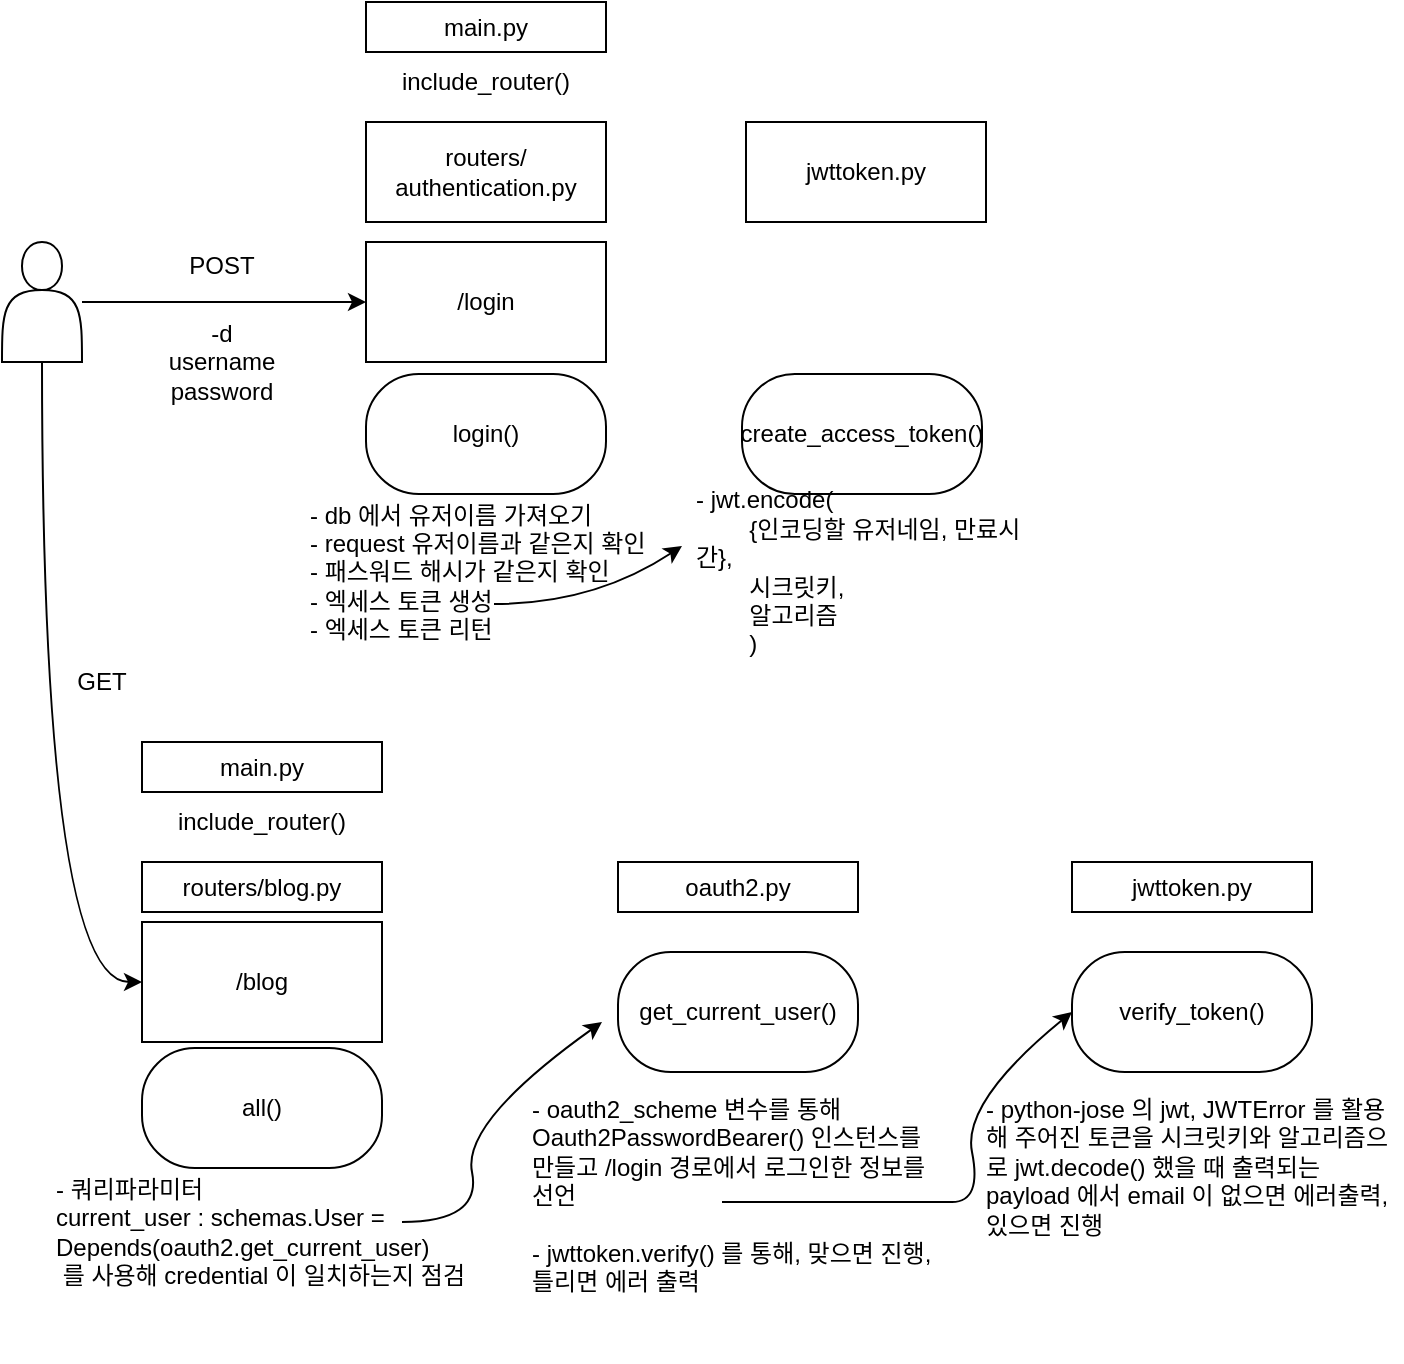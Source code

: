 <mxfile>
    <diagram id="awSVDGon45IlIPbuSrbu" name="Page-1">
        <mxGraphModel dx="594" dy="584" grid="1" gridSize="10" guides="1" tooltips="1" connect="1" arrows="1" fold="1" page="1" pageScale="1" pageWidth="583" pageHeight="827" math="0" shadow="0">
            <root>
                <mxCell id="0"/>
                <mxCell id="1" parent="0"/>
                <mxCell id="4" style="edgeStyle=orthogonalEdgeStyle;rounded=0;orthogonalLoop=1;jettySize=auto;html=1;entryX=0;entryY=0.5;entryDx=0;entryDy=0;" parent="1" source="2" target="3" edge="1">
                    <mxGeometry relative="1" as="geometry"/>
                </mxCell>
                <mxCell id="23" style="edgeStyle=orthogonalEdgeStyle;rounded=0;orthogonalLoop=1;jettySize=auto;html=1;entryX=0;entryY=0.5;entryDx=0;entryDy=0;curved=1;exitX=0.5;exitY=1;exitDx=0;exitDy=0;" edge="1" parent="1" source="2" target="21">
                    <mxGeometry relative="1" as="geometry"/>
                </mxCell>
                <mxCell id="2" value="" style="shape=actor;whiteSpace=wrap;html=1;" parent="1" vertex="1">
                    <mxGeometry x="110" y="280" width="40" height="60" as="geometry"/>
                </mxCell>
                <mxCell id="3" value="/login" style="rounded=0;whiteSpace=wrap;html=1;" parent="1" vertex="1">
                    <mxGeometry x="292" y="280" width="120" height="60" as="geometry"/>
                </mxCell>
                <mxCell id="5" value="-d&lt;br&gt;username&lt;br&gt;password" style="text;html=1;strokeColor=none;fillColor=none;align=center;verticalAlign=middle;whiteSpace=wrap;rounded=0;" parent="1" vertex="1">
                    <mxGeometry x="200" y="330" width="40" height="20" as="geometry"/>
                </mxCell>
                <mxCell id="6" value="POST" style="text;html=1;strokeColor=none;fillColor=none;align=center;verticalAlign=middle;whiteSpace=wrap;rounded=0;" parent="1" vertex="1">
                    <mxGeometry x="200" y="282" width="40" height="20" as="geometry"/>
                </mxCell>
                <mxCell id="12" value="login()" style="rounded=1;whiteSpace=wrap;html=1;arcSize=44;" parent="1" vertex="1">
                    <mxGeometry x="292" y="346" width="120" height="60" as="geometry"/>
                </mxCell>
                <mxCell id="13" value="routers/&lt;br&gt;authentication.py" style="rounded=1;whiteSpace=wrap;html=1;arcSize=0;" parent="1" vertex="1">
                    <mxGeometry x="292" y="220" width="120" height="50" as="geometry"/>
                </mxCell>
                <mxCell id="14" value="- db 에서 유저이름 가져오기&lt;br&gt;- request 유저이름과 같은지 확인&lt;br&gt;- 패스워드 해시가 같은지 확인&lt;br&gt;- 엑세스 토큰 생성&lt;br&gt;- 엑세스 토큰 리턴" style="text;html=1;strokeColor=none;fillColor=none;align=left;verticalAlign=middle;whiteSpace=wrap;rounded=0;" parent="1" vertex="1">
                    <mxGeometry x="262" y="382" width="180" height="126" as="geometry"/>
                </mxCell>
                <mxCell id="16" value="create_access_token()" style="rounded=1;whiteSpace=wrap;html=1;arcSize=44;" parent="1" vertex="1">
                    <mxGeometry x="480" y="346" width="120" height="60" as="geometry"/>
                </mxCell>
                <mxCell id="18" value="jwttoken.py" style="rounded=1;whiteSpace=wrap;html=1;arcSize=0;" parent="1" vertex="1">
                    <mxGeometry x="482" y="220" width="120" height="50" as="geometry"/>
                </mxCell>
                <mxCell id="19" value="" style="curved=1;endArrow=classic;html=1;" parent="1" edge="1">
                    <mxGeometry width="50" height="50" relative="1" as="geometry">
                        <mxPoint x="356" y="461" as="sourcePoint"/>
                        <mxPoint x="450" y="432" as="targetPoint"/>
                        <Array as="points">
                            <mxPoint x="406" y="461"/>
                        </Array>
                    </mxGeometry>
                </mxCell>
                <mxCell id="20" value="- jwt.encode(&lt;br&gt;&amp;nbsp; &amp;nbsp; &amp;nbsp; &amp;nbsp; {인코딩할 유저네임, 만료시간},&lt;br&gt;&amp;nbsp; &amp;nbsp; &amp;nbsp; &amp;nbsp; 시크릿키,&lt;br&gt;&amp;nbsp; &amp;nbsp; &amp;nbsp; &amp;nbsp; 알고리즘&lt;br&gt;&amp;nbsp; &amp;nbsp; &amp;nbsp; &amp;nbsp; )" style="text;html=1;strokeColor=none;fillColor=none;align=left;verticalAlign=middle;whiteSpace=wrap;rounded=0;" parent="1" vertex="1">
                    <mxGeometry x="455" y="382" width="180" height="126" as="geometry"/>
                </mxCell>
                <mxCell id="21" value="/blog" style="rounded=0;whiteSpace=wrap;html=1;" vertex="1" parent="1">
                    <mxGeometry x="180" y="620" width="120" height="60" as="geometry"/>
                </mxCell>
                <mxCell id="24" value="GET" style="text;html=1;strokeColor=none;fillColor=none;align=center;verticalAlign=middle;whiteSpace=wrap;rounded=0;" vertex="1" parent="1">
                    <mxGeometry x="140" y="490" width="40" height="20" as="geometry"/>
                </mxCell>
                <mxCell id="25" value="- 쿼리파라미터 &lt;br&gt;current_user : schemas.User = Depends(oauth2.get_current_user)&lt;br&gt;&amp;nbsp;를 사용해 credential 이 일치하는지 점검" style="text;html=1;strokeColor=none;fillColor=none;align=left;verticalAlign=top;whiteSpace=wrap;rounded=0;" vertex="1" parent="1">
                    <mxGeometry x="135" y="740" width="210" height="100" as="geometry"/>
                </mxCell>
                <mxCell id="26" value="all()" style="rounded=1;whiteSpace=wrap;html=1;arcSize=44;" vertex="1" parent="1">
                    <mxGeometry x="180" y="683" width="120" height="60" as="geometry"/>
                </mxCell>
                <mxCell id="27" value="oauth2.py" style="rounded=1;whiteSpace=wrap;html=1;arcSize=0;" vertex="1" parent="1">
                    <mxGeometry x="418" y="590" width="120" height="25" as="geometry"/>
                </mxCell>
                <mxCell id="28" value="routers/blog.py" style="rounded=1;whiteSpace=wrap;html=1;arcSize=0;" vertex="1" parent="1">
                    <mxGeometry x="180" y="590" width="120" height="25" as="geometry"/>
                </mxCell>
                <mxCell id="29" value="main.py" style="rounded=1;whiteSpace=wrap;html=1;arcSize=0;" vertex="1" parent="1">
                    <mxGeometry x="180" y="530" width="120" height="25" as="geometry"/>
                </mxCell>
                <mxCell id="31" value="include_router()" style="text;html=1;strokeColor=none;fillColor=none;align=center;verticalAlign=middle;whiteSpace=wrap;rounded=0;" vertex="1" parent="1">
                    <mxGeometry x="195" y="560" width="90" height="20" as="geometry"/>
                </mxCell>
                <mxCell id="33" value="get_current_user()" style="rounded=1;whiteSpace=wrap;html=1;arcSize=44;" vertex="1" parent="1">
                    <mxGeometry x="418" y="635" width="120" height="60" as="geometry"/>
                </mxCell>
                <mxCell id="34" value="- oauth2_scheme 변수를 통해 Oauth2PasswordBearer() 인스턴스를 만들고 /login 경로에서 로그인한 정보를 선언&lt;br&gt;&lt;br&gt;- jwttoken.verify() 를 통해, 맞으면 진행, 틀리면 에러 출력" style="text;html=1;strokeColor=none;fillColor=none;align=left;verticalAlign=top;whiteSpace=wrap;rounded=0;" vertex="1" parent="1">
                    <mxGeometry x="373" y="700" width="210" height="100" as="geometry"/>
                </mxCell>
                <mxCell id="35" value="" style="curved=1;endArrow=classic;html=1;" edge="1" parent="1">
                    <mxGeometry width="50" height="50" relative="1" as="geometry">
                        <mxPoint x="310" y="770" as="sourcePoint"/>
                        <mxPoint x="410" y="670" as="targetPoint"/>
                        <Array as="points">
                            <mxPoint x="350" y="770"/>
                            <mxPoint x="340" y="720"/>
                        </Array>
                    </mxGeometry>
                </mxCell>
                <mxCell id="37" value="jwttoken.py" style="rounded=1;whiteSpace=wrap;html=1;arcSize=0;" vertex="1" parent="1">
                    <mxGeometry x="645" y="590" width="120" height="25" as="geometry"/>
                </mxCell>
                <mxCell id="38" value="verify_token()" style="rounded=1;whiteSpace=wrap;html=1;arcSize=44;" vertex="1" parent="1">
                    <mxGeometry x="645" y="635" width="120" height="60" as="geometry"/>
                </mxCell>
                <mxCell id="39" value="- python-jose 의 jwt, JWTError 를 활용해 주어진 토큰을 시크릿키와 알고리즘으로 jwt.decode() 했을 때 출력되는 payload 에서 email 이 없으면 에러출력, 있으면 진행" style="text;html=1;strokeColor=none;fillColor=none;align=left;verticalAlign=top;whiteSpace=wrap;rounded=0;" vertex="1" parent="1">
                    <mxGeometry x="600" y="700" width="210" height="100" as="geometry"/>
                </mxCell>
                <mxCell id="40" value="" style="curved=1;endArrow=classic;html=1;entryX=0;entryY=0.5;entryDx=0;entryDy=0;" edge="1" parent="1" target="38">
                    <mxGeometry width="50" height="50" relative="1" as="geometry">
                        <mxPoint x="470" y="760" as="sourcePoint"/>
                        <mxPoint x="520" y="710" as="targetPoint"/>
                        <Array as="points">
                            <mxPoint x="570" y="760"/>
                            <mxPoint x="600" y="760"/>
                            <mxPoint x="590" y="710"/>
                        </Array>
                    </mxGeometry>
                </mxCell>
                <mxCell id="43" value="main.py" style="rounded=1;whiteSpace=wrap;html=1;arcSize=0;" vertex="1" parent="1">
                    <mxGeometry x="292" y="160" width="120" height="25" as="geometry"/>
                </mxCell>
                <mxCell id="44" value="include_router()" style="text;html=1;strokeColor=none;fillColor=none;align=center;verticalAlign=middle;whiteSpace=wrap;rounded=0;" vertex="1" parent="1">
                    <mxGeometry x="307" y="190" width="90" height="20" as="geometry"/>
                </mxCell>
            </root>
        </mxGraphModel>
    </diagram>
</mxfile>